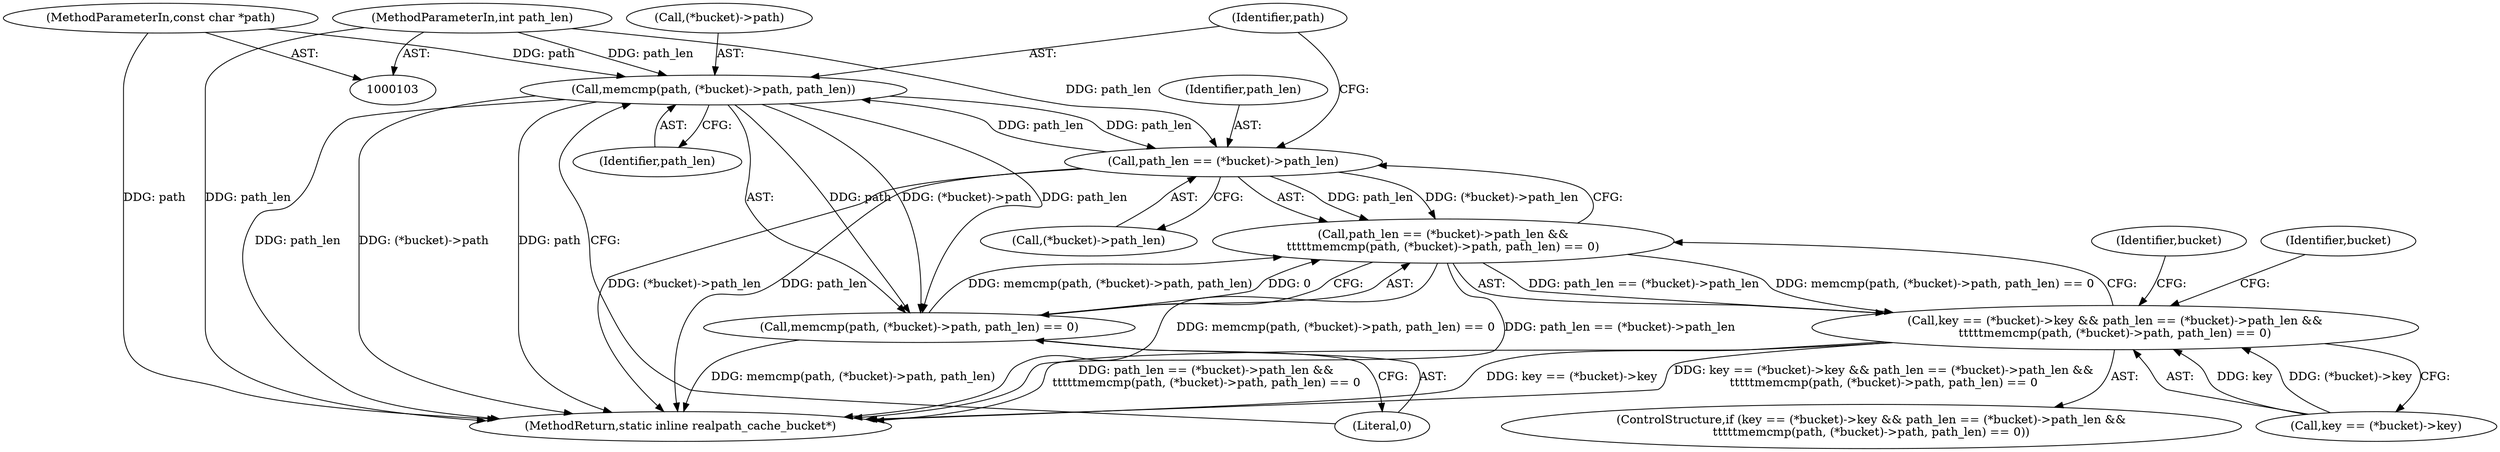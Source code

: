 digraph "0_php_0218acb7e756a469099c4ccfb22bce6c2bd1ef87_0@API" {
"1000217" [label="(Call,memcmp(path, (*bucket)->path, path_len))"];
"1000104" [label="(MethodParameterIn,const char *path)"];
"1000210" [label="(Call,path_len == (*bucket)->path_len)"];
"1000217" [label="(Call,memcmp(path, (*bucket)->path, path_len))"];
"1000105" [label="(MethodParameterIn,int path_len)"];
"1000209" [label="(Call,path_len == (*bucket)->path_len &&\n\t\t\t\t\tmemcmp(path, (*bucket)->path, path_len) == 0)"];
"1000202" [label="(Call,key == (*bucket)->key && path_len == (*bucket)->path_len &&\n\t\t\t\t\tmemcmp(path, (*bucket)->path, path_len) == 0)"];
"1000216" [label="(Call,memcmp(path, (*bucket)->path, path_len) == 0)"];
"1000104" [label="(MethodParameterIn,const char *path)"];
"1000219" [label="(Call,(*bucket)->path)"];
"1000218" [label="(Identifier,path)"];
"1000209" [label="(Call,path_len == (*bucket)->path_len &&\n\t\t\t\t\tmemcmp(path, (*bucket)->path, path_len) == 0)"];
"1000201" [label="(ControlStructure,if (key == (*bucket)->key && path_len == (*bucket)->path_len &&\n\t\t\t\t\tmemcmp(path, (*bucket)->path, path_len) == 0))"];
"1000240" [label="(MethodReturn,static inline realpath_cache_bucket*)"];
"1000202" [label="(Call,key == (*bucket)->key && path_len == (*bucket)->path_len &&\n\t\t\t\t\tmemcmp(path, (*bucket)->path, path_len) == 0)"];
"1000217" [label="(Call,memcmp(path, (*bucket)->path, path_len))"];
"1000228" [label="(Identifier,bucket)"];
"1000203" [label="(Call,key == (*bucket)->key)"];
"1000212" [label="(Call,(*bucket)->path_len)"];
"1000211" [label="(Identifier,path_len)"];
"1000105" [label="(MethodParameterIn,int path_len)"];
"1000232" [label="(Identifier,bucket)"];
"1000216" [label="(Call,memcmp(path, (*bucket)->path, path_len) == 0)"];
"1000223" [label="(Identifier,path_len)"];
"1000224" [label="(Literal,0)"];
"1000210" [label="(Call,path_len == (*bucket)->path_len)"];
"1000217" -> "1000216"  [label="AST: "];
"1000217" -> "1000223"  [label="CFG: "];
"1000218" -> "1000217"  [label="AST: "];
"1000219" -> "1000217"  [label="AST: "];
"1000223" -> "1000217"  [label="AST: "];
"1000224" -> "1000217"  [label="CFG: "];
"1000217" -> "1000240"  [label="DDG: path_len"];
"1000217" -> "1000240"  [label="DDG: (*bucket)->path"];
"1000217" -> "1000240"  [label="DDG: path"];
"1000217" -> "1000210"  [label="DDG: path_len"];
"1000217" -> "1000216"  [label="DDG: path"];
"1000217" -> "1000216"  [label="DDG: (*bucket)->path"];
"1000217" -> "1000216"  [label="DDG: path_len"];
"1000104" -> "1000217"  [label="DDG: path"];
"1000210" -> "1000217"  [label="DDG: path_len"];
"1000105" -> "1000217"  [label="DDG: path_len"];
"1000104" -> "1000103"  [label="AST: "];
"1000104" -> "1000240"  [label="DDG: path"];
"1000210" -> "1000209"  [label="AST: "];
"1000210" -> "1000212"  [label="CFG: "];
"1000211" -> "1000210"  [label="AST: "];
"1000212" -> "1000210"  [label="AST: "];
"1000218" -> "1000210"  [label="CFG: "];
"1000209" -> "1000210"  [label="CFG: "];
"1000210" -> "1000240"  [label="DDG: (*bucket)->path_len"];
"1000210" -> "1000240"  [label="DDG: path_len"];
"1000210" -> "1000209"  [label="DDG: path_len"];
"1000210" -> "1000209"  [label="DDG: (*bucket)->path_len"];
"1000105" -> "1000210"  [label="DDG: path_len"];
"1000105" -> "1000103"  [label="AST: "];
"1000105" -> "1000240"  [label="DDG: path_len"];
"1000209" -> "1000202"  [label="AST: "];
"1000209" -> "1000216"  [label="CFG: "];
"1000216" -> "1000209"  [label="AST: "];
"1000202" -> "1000209"  [label="CFG: "];
"1000209" -> "1000240"  [label="DDG: memcmp(path, (*bucket)->path, path_len) == 0"];
"1000209" -> "1000240"  [label="DDG: path_len == (*bucket)->path_len"];
"1000209" -> "1000202"  [label="DDG: path_len == (*bucket)->path_len"];
"1000209" -> "1000202"  [label="DDG: memcmp(path, (*bucket)->path, path_len) == 0"];
"1000216" -> "1000209"  [label="DDG: memcmp(path, (*bucket)->path, path_len)"];
"1000216" -> "1000209"  [label="DDG: 0"];
"1000202" -> "1000201"  [label="AST: "];
"1000202" -> "1000203"  [label="CFG: "];
"1000203" -> "1000202"  [label="AST: "];
"1000228" -> "1000202"  [label="CFG: "];
"1000232" -> "1000202"  [label="CFG: "];
"1000202" -> "1000240"  [label="DDG: path_len == (*bucket)->path_len &&\n\t\t\t\t\tmemcmp(path, (*bucket)->path, path_len) == 0"];
"1000202" -> "1000240"  [label="DDG: key == (*bucket)->key"];
"1000202" -> "1000240"  [label="DDG: key == (*bucket)->key && path_len == (*bucket)->path_len &&\n\t\t\t\t\tmemcmp(path, (*bucket)->path, path_len) == 0"];
"1000203" -> "1000202"  [label="DDG: key"];
"1000203" -> "1000202"  [label="DDG: (*bucket)->key"];
"1000216" -> "1000224"  [label="CFG: "];
"1000224" -> "1000216"  [label="AST: "];
"1000216" -> "1000240"  [label="DDG: memcmp(path, (*bucket)->path, path_len)"];
}
